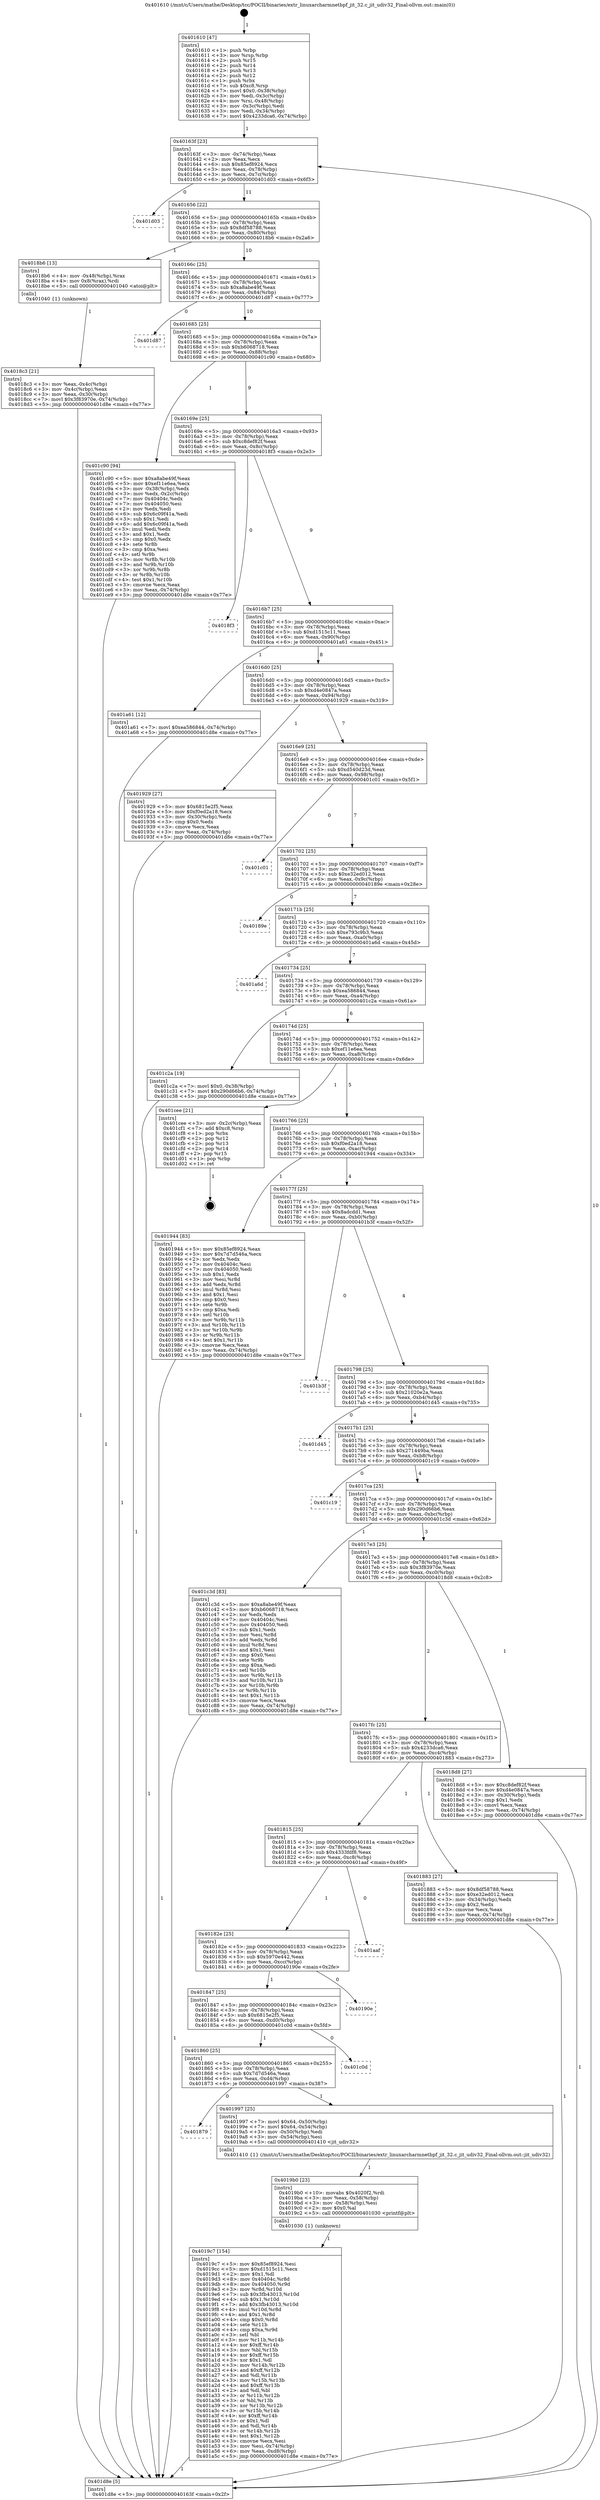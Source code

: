 digraph "0x401610" {
  label = "0x401610 (/mnt/c/Users/mathe/Desktop/tcc/POCII/binaries/extr_linuxarcharmnetbpf_jit_32.c_jit_udiv32_Final-ollvm.out::main(0))"
  labelloc = "t"
  node[shape=record]

  Entry [label="",width=0.3,height=0.3,shape=circle,fillcolor=black,style=filled]
  "0x40163f" [label="{
     0x40163f [23]\l
     | [instrs]\l
     &nbsp;&nbsp;0x40163f \<+3\>: mov -0x74(%rbp),%eax\l
     &nbsp;&nbsp;0x401642 \<+2\>: mov %eax,%ecx\l
     &nbsp;&nbsp;0x401644 \<+6\>: sub $0x85ef8924,%ecx\l
     &nbsp;&nbsp;0x40164a \<+3\>: mov %eax,-0x78(%rbp)\l
     &nbsp;&nbsp;0x40164d \<+3\>: mov %ecx,-0x7c(%rbp)\l
     &nbsp;&nbsp;0x401650 \<+6\>: je 0000000000401d03 \<main+0x6f3\>\l
  }"]
  "0x401d03" [label="{
     0x401d03\l
  }", style=dashed]
  "0x401656" [label="{
     0x401656 [22]\l
     | [instrs]\l
     &nbsp;&nbsp;0x401656 \<+5\>: jmp 000000000040165b \<main+0x4b\>\l
     &nbsp;&nbsp;0x40165b \<+3\>: mov -0x78(%rbp),%eax\l
     &nbsp;&nbsp;0x40165e \<+5\>: sub $0x8df58788,%eax\l
     &nbsp;&nbsp;0x401663 \<+3\>: mov %eax,-0x80(%rbp)\l
     &nbsp;&nbsp;0x401666 \<+6\>: je 00000000004018b6 \<main+0x2a6\>\l
  }"]
  Exit [label="",width=0.3,height=0.3,shape=circle,fillcolor=black,style=filled,peripheries=2]
  "0x4018b6" [label="{
     0x4018b6 [13]\l
     | [instrs]\l
     &nbsp;&nbsp;0x4018b6 \<+4\>: mov -0x48(%rbp),%rax\l
     &nbsp;&nbsp;0x4018ba \<+4\>: mov 0x8(%rax),%rdi\l
     &nbsp;&nbsp;0x4018be \<+5\>: call 0000000000401040 \<atoi@plt\>\l
     | [calls]\l
     &nbsp;&nbsp;0x401040 \{1\} (unknown)\l
  }"]
  "0x40166c" [label="{
     0x40166c [25]\l
     | [instrs]\l
     &nbsp;&nbsp;0x40166c \<+5\>: jmp 0000000000401671 \<main+0x61\>\l
     &nbsp;&nbsp;0x401671 \<+3\>: mov -0x78(%rbp),%eax\l
     &nbsp;&nbsp;0x401674 \<+5\>: sub $0xa8abe49f,%eax\l
     &nbsp;&nbsp;0x401679 \<+6\>: mov %eax,-0x84(%rbp)\l
     &nbsp;&nbsp;0x40167f \<+6\>: je 0000000000401d87 \<main+0x777\>\l
  }"]
  "0x4019c7" [label="{
     0x4019c7 [154]\l
     | [instrs]\l
     &nbsp;&nbsp;0x4019c7 \<+5\>: mov $0x85ef8924,%esi\l
     &nbsp;&nbsp;0x4019cc \<+5\>: mov $0xd1515c11,%ecx\l
     &nbsp;&nbsp;0x4019d1 \<+2\>: mov $0x1,%dl\l
     &nbsp;&nbsp;0x4019d3 \<+8\>: mov 0x40404c,%r8d\l
     &nbsp;&nbsp;0x4019db \<+8\>: mov 0x404050,%r9d\l
     &nbsp;&nbsp;0x4019e3 \<+3\>: mov %r8d,%r10d\l
     &nbsp;&nbsp;0x4019e6 \<+7\>: sub $0x3fb43013,%r10d\l
     &nbsp;&nbsp;0x4019ed \<+4\>: sub $0x1,%r10d\l
     &nbsp;&nbsp;0x4019f1 \<+7\>: add $0x3fb43013,%r10d\l
     &nbsp;&nbsp;0x4019f8 \<+4\>: imul %r10d,%r8d\l
     &nbsp;&nbsp;0x4019fc \<+4\>: and $0x1,%r8d\l
     &nbsp;&nbsp;0x401a00 \<+4\>: cmp $0x0,%r8d\l
     &nbsp;&nbsp;0x401a04 \<+4\>: sete %r11b\l
     &nbsp;&nbsp;0x401a08 \<+4\>: cmp $0xa,%r9d\l
     &nbsp;&nbsp;0x401a0c \<+3\>: setl %bl\l
     &nbsp;&nbsp;0x401a0f \<+3\>: mov %r11b,%r14b\l
     &nbsp;&nbsp;0x401a12 \<+4\>: xor $0xff,%r14b\l
     &nbsp;&nbsp;0x401a16 \<+3\>: mov %bl,%r15b\l
     &nbsp;&nbsp;0x401a19 \<+4\>: xor $0xff,%r15b\l
     &nbsp;&nbsp;0x401a1d \<+3\>: xor $0x1,%dl\l
     &nbsp;&nbsp;0x401a20 \<+3\>: mov %r14b,%r12b\l
     &nbsp;&nbsp;0x401a23 \<+4\>: and $0xff,%r12b\l
     &nbsp;&nbsp;0x401a27 \<+3\>: and %dl,%r11b\l
     &nbsp;&nbsp;0x401a2a \<+3\>: mov %r15b,%r13b\l
     &nbsp;&nbsp;0x401a2d \<+4\>: and $0xff,%r13b\l
     &nbsp;&nbsp;0x401a31 \<+2\>: and %dl,%bl\l
     &nbsp;&nbsp;0x401a33 \<+3\>: or %r11b,%r12b\l
     &nbsp;&nbsp;0x401a36 \<+3\>: or %bl,%r13b\l
     &nbsp;&nbsp;0x401a39 \<+3\>: xor %r13b,%r12b\l
     &nbsp;&nbsp;0x401a3c \<+3\>: or %r15b,%r14b\l
     &nbsp;&nbsp;0x401a3f \<+4\>: xor $0xff,%r14b\l
     &nbsp;&nbsp;0x401a43 \<+3\>: or $0x1,%dl\l
     &nbsp;&nbsp;0x401a46 \<+3\>: and %dl,%r14b\l
     &nbsp;&nbsp;0x401a49 \<+3\>: or %r14b,%r12b\l
     &nbsp;&nbsp;0x401a4c \<+4\>: test $0x1,%r12b\l
     &nbsp;&nbsp;0x401a50 \<+3\>: cmovne %ecx,%esi\l
     &nbsp;&nbsp;0x401a53 \<+3\>: mov %esi,-0x74(%rbp)\l
     &nbsp;&nbsp;0x401a56 \<+6\>: mov %eax,-0xd8(%rbp)\l
     &nbsp;&nbsp;0x401a5c \<+5\>: jmp 0000000000401d8e \<main+0x77e\>\l
  }"]
  "0x401d87" [label="{
     0x401d87\l
  }", style=dashed]
  "0x401685" [label="{
     0x401685 [25]\l
     | [instrs]\l
     &nbsp;&nbsp;0x401685 \<+5\>: jmp 000000000040168a \<main+0x7a\>\l
     &nbsp;&nbsp;0x40168a \<+3\>: mov -0x78(%rbp),%eax\l
     &nbsp;&nbsp;0x40168d \<+5\>: sub $0xb6068718,%eax\l
     &nbsp;&nbsp;0x401692 \<+6\>: mov %eax,-0x88(%rbp)\l
     &nbsp;&nbsp;0x401698 \<+6\>: je 0000000000401c90 \<main+0x680\>\l
  }"]
  "0x4019b0" [label="{
     0x4019b0 [23]\l
     | [instrs]\l
     &nbsp;&nbsp;0x4019b0 \<+10\>: movabs $0x4020f2,%rdi\l
     &nbsp;&nbsp;0x4019ba \<+3\>: mov %eax,-0x58(%rbp)\l
     &nbsp;&nbsp;0x4019bd \<+3\>: mov -0x58(%rbp),%esi\l
     &nbsp;&nbsp;0x4019c0 \<+2\>: mov $0x0,%al\l
     &nbsp;&nbsp;0x4019c2 \<+5\>: call 0000000000401030 \<printf@plt\>\l
     | [calls]\l
     &nbsp;&nbsp;0x401030 \{1\} (unknown)\l
  }"]
  "0x401c90" [label="{
     0x401c90 [94]\l
     | [instrs]\l
     &nbsp;&nbsp;0x401c90 \<+5\>: mov $0xa8abe49f,%eax\l
     &nbsp;&nbsp;0x401c95 \<+5\>: mov $0xef11e6ea,%ecx\l
     &nbsp;&nbsp;0x401c9a \<+3\>: mov -0x38(%rbp),%edx\l
     &nbsp;&nbsp;0x401c9d \<+3\>: mov %edx,-0x2c(%rbp)\l
     &nbsp;&nbsp;0x401ca0 \<+7\>: mov 0x40404c,%edx\l
     &nbsp;&nbsp;0x401ca7 \<+7\>: mov 0x404050,%esi\l
     &nbsp;&nbsp;0x401cae \<+2\>: mov %edx,%edi\l
     &nbsp;&nbsp;0x401cb0 \<+6\>: sub $0x6c09f41a,%edi\l
     &nbsp;&nbsp;0x401cb6 \<+3\>: sub $0x1,%edi\l
     &nbsp;&nbsp;0x401cb9 \<+6\>: add $0x6c09f41a,%edi\l
     &nbsp;&nbsp;0x401cbf \<+3\>: imul %edi,%edx\l
     &nbsp;&nbsp;0x401cc2 \<+3\>: and $0x1,%edx\l
     &nbsp;&nbsp;0x401cc5 \<+3\>: cmp $0x0,%edx\l
     &nbsp;&nbsp;0x401cc8 \<+4\>: sete %r8b\l
     &nbsp;&nbsp;0x401ccc \<+3\>: cmp $0xa,%esi\l
     &nbsp;&nbsp;0x401ccf \<+4\>: setl %r9b\l
     &nbsp;&nbsp;0x401cd3 \<+3\>: mov %r8b,%r10b\l
     &nbsp;&nbsp;0x401cd6 \<+3\>: and %r9b,%r10b\l
     &nbsp;&nbsp;0x401cd9 \<+3\>: xor %r9b,%r8b\l
     &nbsp;&nbsp;0x401cdc \<+3\>: or %r8b,%r10b\l
     &nbsp;&nbsp;0x401cdf \<+4\>: test $0x1,%r10b\l
     &nbsp;&nbsp;0x401ce3 \<+3\>: cmovne %ecx,%eax\l
     &nbsp;&nbsp;0x401ce6 \<+3\>: mov %eax,-0x74(%rbp)\l
     &nbsp;&nbsp;0x401ce9 \<+5\>: jmp 0000000000401d8e \<main+0x77e\>\l
  }"]
  "0x40169e" [label="{
     0x40169e [25]\l
     | [instrs]\l
     &nbsp;&nbsp;0x40169e \<+5\>: jmp 00000000004016a3 \<main+0x93\>\l
     &nbsp;&nbsp;0x4016a3 \<+3\>: mov -0x78(%rbp),%eax\l
     &nbsp;&nbsp;0x4016a6 \<+5\>: sub $0xc8def82f,%eax\l
     &nbsp;&nbsp;0x4016ab \<+6\>: mov %eax,-0x8c(%rbp)\l
     &nbsp;&nbsp;0x4016b1 \<+6\>: je 00000000004018f3 \<main+0x2e3\>\l
  }"]
  "0x401879" [label="{
     0x401879\l
  }", style=dashed]
  "0x4018f3" [label="{
     0x4018f3\l
  }", style=dashed]
  "0x4016b7" [label="{
     0x4016b7 [25]\l
     | [instrs]\l
     &nbsp;&nbsp;0x4016b7 \<+5\>: jmp 00000000004016bc \<main+0xac\>\l
     &nbsp;&nbsp;0x4016bc \<+3\>: mov -0x78(%rbp),%eax\l
     &nbsp;&nbsp;0x4016bf \<+5\>: sub $0xd1515c11,%eax\l
     &nbsp;&nbsp;0x4016c4 \<+6\>: mov %eax,-0x90(%rbp)\l
     &nbsp;&nbsp;0x4016ca \<+6\>: je 0000000000401a61 \<main+0x451\>\l
  }"]
  "0x401997" [label="{
     0x401997 [25]\l
     | [instrs]\l
     &nbsp;&nbsp;0x401997 \<+7\>: movl $0x64,-0x50(%rbp)\l
     &nbsp;&nbsp;0x40199e \<+7\>: movl $0x64,-0x54(%rbp)\l
     &nbsp;&nbsp;0x4019a5 \<+3\>: mov -0x50(%rbp),%edi\l
     &nbsp;&nbsp;0x4019a8 \<+3\>: mov -0x54(%rbp),%esi\l
     &nbsp;&nbsp;0x4019ab \<+5\>: call 0000000000401410 \<jit_udiv32\>\l
     | [calls]\l
     &nbsp;&nbsp;0x401410 \{1\} (/mnt/c/Users/mathe/Desktop/tcc/POCII/binaries/extr_linuxarcharmnetbpf_jit_32.c_jit_udiv32_Final-ollvm.out::jit_udiv32)\l
  }"]
  "0x401a61" [label="{
     0x401a61 [12]\l
     | [instrs]\l
     &nbsp;&nbsp;0x401a61 \<+7\>: movl $0xea586844,-0x74(%rbp)\l
     &nbsp;&nbsp;0x401a68 \<+5\>: jmp 0000000000401d8e \<main+0x77e\>\l
  }"]
  "0x4016d0" [label="{
     0x4016d0 [25]\l
     | [instrs]\l
     &nbsp;&nbsp;0x4016d0 \<+5\>: jmp 00000000004016d5 \<main+0xc5\>\l
     &nbsp;&nbsp;0x4016d5 \<+3\>: mov -0x78(%rbp),%eax\l
     &nbsp;&nbsp;0x4016d8 \<+5\>: sub $0xd4e0847a,%eax\l
     &nbsp;&nbsp;0x4016dd \<+6\>: mov %eax,-0x94(%rbp)\l
     &nbsp;&nbsp;0x4016e3 \<+6\>: je 0000000000401929 \<main+0x319\>\l
  }"]
  "0x401860" [label="{
     0x401860 [25]\l
     | [instrs]\l
     &nbsp;&nbsp;0x401860 \<+5\>: jmp 0000000000401865 \<main+0x255\>\l
     &nbsp;&nbsp;0x401865 \<+3\>: mov -0x78(%rbp),%eax\l
     &nbsp;&nbsp;0x401868 \<+5\>: sub $0x7d7d546a,%eax\l
     &nbsp;&nbsp;0x40186d \<+6\>: mov %eax,-0xd4(%rbp)\l
     &nbsp;&nbsp;0x401873 \<+6\>: je 0000000000401997 \<main+0x387\>\l
  }"]
  "0x401929" [label="{
     0x401929 [27]\l
     | [instrs]\l
     &nbsp;&nbsp;0x401929 \<+5\>: mov $0x6815e2f5,%eax\l
     &nbsp;&nbsp;0x40192e \<+5\>: mov $0xf0ed2a18,%ecx\l
     &nbsp;&nbsp;0x401933 \<+3\>: mov -0x30(%rbp),%edx\l
     &nbsp;&nbsp;0x401936 \<+3\>: cmp $0x0,%edx\l
     &nbsp;&nbsp;0x401939 \<+3\>: cmove %ecx,%eax\l
     &nbsp;&nbsp;0x40193c \<+3\>: mov %eax,-0x74(%rbp)\l
     &nbsp;&nbsp;0x40193f \<+5\>: jmp 0000000000401d8e \<main+0x77e\>\l
  }"]
  "0x4016e9" [label="{
     0x4016e9 [25]\l
     | [instrs]\l
     &nbsp;&nbsp;0x4016e9 \<+5\>: jmp 00000000004016ee \<main+0xde\>\l
     &nbsp;&nbsp;0x4016ee \<+3\>: mov -0x78(%rbp),%eax\l
     &nbsp;&nbsp;0x4016f1 \<+5\>: sub $0xd540d23d,%eax\l
     &nbsp;&nbsp;0x4016f6 \<+6\>: mov %eax,-0x98(%rbp)\l
     &nbsp;&nbsp;0x4016fc \<+6\>: je 0000000000401c01 \<main+0x5f1\>\l
  }"]
  "0x401c0d" [label="{
     0x401c0d\l
  }", style=dashed]
  "0x401c01" [label="{
     0x401c01\l
  }", style=dashed]
  "0x401702" [label="{
     0x401702 [25]\l
     | [instrs]\l
     &nbsp;&nbsp;0x401702 \<+5\>: jmp 0000000000401707 \<main+0xf7\>\l
     &nbsp;&nbsp;0x401707 \<+3\>: mov -0x78(%rbp),%eax\l
     &nbsp;&nbsp;0x40170a \<+5\>: sub $0xe32ed012,%eax\l
     &nbsp;&nbsp;0x40170f \<+6\>: mov %eax,-0x9c(%rbp)\l
     &nbsp;&nbsp;0x401715 \<+6\>: je 000000000040189e \<main+0x28e\>\l
  }"]
  "0x401847" [label="{
     0x401847 [25]\l
     | [instrs]\l
     &nbsp;&nbsp;0x401847 \<+5\>: jmp 000000000040184c \<main+0x23c\>\l
     &nbsp;&nbsp;0x40184c \<+3\>: mov -0x78(%rbp),%eax\l
     &nbsp;&nbsp;0x40184f \<+5\>: sub $0x6815e2f5,%eax\l
     &nbsp;&nbsp;0x401854 \<+6\>: mov %eax,-0xd0(%rbp)\l
     &nbsp;&nbsp;0x40185a \<+6\>: je 0000000000401c0d \<main+0x5fd\>\l
  }"]
  "0x40189e" [label="{
     0x40189e\l
  }", style=dashed]
  "0x40171b" [label="{
     0x40171b [25]\l
     | [instrs]\l
     &nbsp;&nbsp;0x40171b \<+5\>: jmp 0000000000401720 \<main+0x110\>\l
     &nbsp;&nbsp;0x401720 \<+3\>: mov -0x78(%rbp),%eax\l
     &nbsp;&nbsp;0x401723 \<+5\>: sub $0xe793c9b3,%eax\l
     &nbsp;&nbsp;0x401728 \<+6\>: mov %eax,-0xa0(%rbp)\l
     &nbsp;&nbsp;0x40172e \<+6\>: je 0000000000401a6d \<main+0x45d\>\l
  }"]
  "0x40190e" [label="{
     0x40190e\l
  }", style=dashed]
  "0x401a6d" [label="{
     0x401a6d\l
  }", style=dashed]
  "0x401734" [label="{
     0x401734 [25]\l
     | [instrs]\l
     &nbsp;&nbsp;0x401734 \<+5\>: jmp 0000000000401739 \<main+0x129\>\l
     &nbsp;&nbsp;0x401739 \<+3\>: mov -0x78(%rbp),%eax\l
     &nbsp;&nbsp;0x40173c \<+5\>: sub $0xea586844,%eax\l
     &nbsp;&nbsp;0x401741 \<+6\>: mov %eax,-0xa4(%rbp)\l
     &nbsp;&nbsp;0x401747 \<+6\>: je 0000000000401c2a \<main+0x61a\>\l
  }"]
  "0x40182e" [label="{
     0x40182e [25]\l
     | [instrs]\l
     &nbsp;&nbsp;0x40182e \<+5\>: jmp 0000000000401833 \<main+0x223\>\l
     &nbsp;&nbsp;0x401833 \<+3\>: mov -0x78(%rbp),%eax\l
     &nbsp;&nbsp;0x401836 \<+5\>: sub $0x5970e442,%eax\l
     &nbsp;&nbsp;0x40183b \<+6\>: mov %eax,-0xcc(%rbp)\l
     &nbsp;&nbsp;0x401841 \<+6\>: je 000000000040190e \<main+0x2fe\>\l
  }"]
  "0x401c2a" [label="{
     0x401c2a [19]\l
     | [instrs]\l
     &nbsp;&nbsp;0x401c2a \<+7\>: movl $0x0,-0x38(%rbp)\l
     &nbsp;&nbsp;0x401c31 \<+7\>: movl $0x290d66b6,-0x74(%rbp)\l
     &nbsp;&nbsp;0x401c38 \<+5\>: jmp 0000000000401d8e \<main+0x77e\>\l
  }"]
  "0x40174d" [label="{
     0x40174d [25]\l
     | [instrs]\l
     &nbsp;&nbsp;0x40174d \<+5\>: jmp 0000000000401752 \<main+0x142\>\l
     &nbsp;&nbsp;0x401752 \<+3\>: mov -0x78(%rbp),%eax\l
     &nbsp;&nbsp;0x401755 \<+5\>: sub $0xef11e6ea,%eax\l
     &nbsp;&nbsp;0x40175a \<+6\>: mov %eax,-0xa8(%rbp)\l
     &nbsp;&nbsp;0x401760 \<+6\>: je 0000000000401cee \<main+0x6de\>\l
  }"]
  "0x401aaf" [label="{
     0x401aaf\l
  }", style=dashed]
  "0x401cee" [label="{
     0x401cee [21]\l
     | [instrs]\l
     &nbsp;&nbsp;0x401cee \<+3\>: mov -0x2c(%rbp),%eax\l
     &nbsp;&nbsp;0x401cf1 \<+7\>: add $0xc8,%rsp\l
     &nbsp;&nbsp;0x401cf8 \<+1\>: pop %rbx\l
     &nbsp;&nbsp;0x401cf9 \<+2\>: pop %r12\l
     &nbsp;&nbsp;0x401cfb \<+2\>: pop %r13\l
     &nbsp;&nbsp;0x401cfd \<+2\>: pop %r14\l
     &nbsp;&nbsp;0x401cff \<+2\>: pop %r15\l
     &nbsp;&nbsp;0x401d01 \<+1\>: pop %rbp\l
     &nbsp;&nbsp;0x401d02 \<+1\>: ret\l
  }"]
  "0x401766" [label="{
     0x401766 [25]\l
     | [instrs]\l
     &nbsp;&nbsp;0x401766 \<+5\>: jmp 000000000040176b \<main+0x15b\>\l
     &nbsp;&nbsp;0x40176b \<+3\>: mov -0x78(%rbp),%eax\l
     &nbsp;&nbsp;0x40176e \<+5\>: sub $0xf0ed2a18,%eax\l
     &nbsp;&nbsp;0x401773 \<+6\>: mov %eax,-0xac(%rbp)\l
     &nbsp;&nbsp;0x401779 \<+6\>: je 0000000000401944 \<main+0x334\>\l
  }"]
  "0x4018c3" [label="{
     0x4018c3 [21]\l
     | [instrs]\l
     &nbsp;&nbsp;0x4018c3 \<+3\>: mov %eax,-0x4c(%rbp)\l
     &nbsp;&nbsp;0x4018c6 \<+3\>: mov -0x4c(%rbp),%eax\l
     &nbsp;&nbsp;0x4018c9 \<+3\>: mov %eax,-0x30(%rbp)\l
     &nbsp;&nbsp;0x4018cc \<+7\>: movl $0x3f83970e,-0x74(%rbp)\l
     &nbsp;&nbsp;0x4018d3 \<+5\>: jmp 0000000000401d8e \<main+0x77e\>\l
  }"]
  "0x401944" [label="{
     0x401944 [83]\l
     | [instrs]\l
     &nbsp;&nbsp;0x401944 \<+5\>: mov $0x85ef8924,%eax\l
     &nbsp;&nbsp;0x401949 \<+5\>: mov $0x7d7d546a,%ecx\l
     &nbsp;&nbsp;0x40194e \<+2\>: xor %edx,%edx\l
     &nbsp;&nbsp;0x401950 \<+7\>: mov 0x40404c,%esi\l
     &nbsp;&nbsp;0x401957 \<+7\>: mov 0x404050,%edi\l
     &nbsp;&nbsp;0x40195e \<+3\>: sub $0x1,%edx\l
     &nbsp;&nbsp;0x401961 \<+3\>: mov %esi,%r8d\l
     &nbsp;&nbsp;0x401964 \<+3\>: add %edx,%r8d\l
     &nbsp;&nbsp;0x401967 \<+4\>: imul %r8d,%esi\l
     &nbsp;&nbsp;0x40196b \<+3\>: and $0x1,%esi\l
     &nbsp;&nbsp;0x40196e \<+3\>: cmp $0x0,%esi\l
     &nbsp;&nbsp;0x401971 \<+4\>: sete %r9b\l
     &nbsp;&nbsp;0x401975 \<+3\>: cmp $0xa,%edi\l
     &nbsp;&nbsp;0x401978 \<+4\>: setl %r10b\l
     &nbsp;&nbsp;0x40197c \<+3\>: mov %r9b,%r11b\l
     &nbsp;&nbsp;0x40197f \<+3\>: and %r10b,%r11b\l
     &nbsp;&nbsp;0x401982 \<+3\>: xor %r10b,%r9b\l
     &nbsp;&nbsp;0x401985 \<+3\>: or %r9b,%r11b\l
     &nbsp;&nbsp;0x401988 \<+4\>: test $0x1,%r11b\l
     &nbsp;&nbsp;0x40198c \<+3\>: cmovne %ecx,%eax\l
     &nbsp;&nbsp;0x40198f \<+3\>: mov %eax,-0x74(%rbp)\l
     &nbsp;&nbsp;0x401992 \<+5\>: jmp 0000000000401d8e \<main+0x77e\>\l
  }"]
  "0x40177f" [label="{
     0x40177f [25]\l
     | [instrs]\l
     &nbsp;&nbsp;0x40177f \<+5\>: jmp 0000000000401784 \<main+0x174\>\l
     &nbsp;&nbsp;0x401784 \<+3\>: mov -0x78(%rbp),%eax\l
     &nbsp;&nbsp;0x401787 \<+5\>: sub $0x8adcdd1,%eax\l
     &nbsp;&nbsp;0x40178c \<+6\>: mov %eax,-0xb0(%rbp)\l
     &nbsp;&nbsp;0x401792 \<+6\>: je 0000000000401b3f \<main+0x52f\>\l
  }"]
  "0x401610" [label="{
     0x401610 [47]\l
     | [instrs]\l
     &nbsp;&nbsp;0x401610 \<+1\>: push %rbp\l
     &nbsp;&nbsp;0x401611 \<+3\>: mov %rsp,%rbp\l
     &nbsp;&nbsp;0x401614 \<+2\>: push %r15\l
     &nbsp;&nbsp;0x401616 \<+2\>: push %r14\l
     &nbsp;&nbsp;0x401618 \<+2\>: push %r13\l
     &nbsp;&nbsp;0x40161a \<+2\>: push %r12\l
     &nbsp;&nbsp;0x40161c \<+1\>: push %rbx\l
     &nbsp;&nbsp;0x40161d \<+7\>: sub $0xc8,%rsp\l
     &nbsp;&nbsp;0x401624 \<+7\>: movl $0x0,-0x38(%rbp)\l
     &nbsp;&nbsp;0x40162b \<+3\>: mov %edi,-0x3c(%rbp)\l
     &nbsp;&nbsp;0x40162e \<+4\>: mov %rsi,-0x48(%rbp)\l
     &nbsp;&nbsp;0x401632 \<+3\>: mov -0x3c(%rbp),%edi\l
     &nbsp;&nbsp;0x401635 \<+3\>: mov %edi,-0x34(%rbp)\l
     &nbsp;&nbsp;0x401638 \<+7\>: movl $0x4233dca6,-0x74(%rbp)\l
  }"]
  "0x401b3f" [label="{
     0x401b3f\l
  }", style=dashed]
  "0x401798" [label="{
     0x401798 [25]\l
     | [instrs]\l
     &nbsp;&nbsp;0x401798 \<+5\>: jmp 000000000040179d \<main+0x18d\>\l
     &nbsp;&nbsp;0x40179d \<+3\>: mov -0x78(%rbp),%eax\l
     &nbsp;&nbsp;0x4017a0 \<+5\>: sub $0x21020e2a,%eax\l
     &nbsp;&nbsp;0x4017a5 \<+6\>: mov %eax,-0xb4(%rbp)\l
     &nbsp;&nbsp;0x4017ab \<+6\>: je 0000000000401d45 \<main+0x735\>\l
  }"]
  "0x401d8e" [label="{
     0x401d8e [5]\l
     | [instrs]\l
     &nbsp;&nbsp;0x401d8e \<+5\>: jmp 000000000040163f \<main+0x2f\>\l
  }"]
  "0x401d45" [label="{
     0x401d45\l
  }", style=dashed]
  "0x4017b1" [label="{
     0x4017b1 [25]\l
     | [instrs]\l
     &nbsp;&nbsp;0x4017b1 \<+5\>: jmp 00000000004017b6 \<main+0x1a6\>\l
     &nbsp;&nbsp;0x4017b6 \<+3\>: mov -0x78(%rbp),%eax\l
     &nbsp;&nbsp;0x4017b9 \<+5\>: sub $0x271449ba,%eax\l
     &nbsp;&nbsp;0x4017be \<+6\>: mov %eax,-0xb8(%rbp)\l
     &nbsp;&nbsp;0x4017c4 \<+6\>: je 0000000000401c19 \<main+0x609\>\l
  }"]
  "0x401815" [label="{
     0x401815 [25]\l
     | [instrs]\l
     &nbsp;&nbsp;0x401815 \<+5\>: jmp 000000000040181a \<main+0x20a\>\l
     &nbsp;&nbsp;0x40181a \<+3\>: mov -0x78(%rbp),%eax\l
     &nbsp;&nbsp;0x40181d \<+5\>: sub $0x4333fdf8,%eax\l
     &nbsp;&nbsp;0x401822 \<+6\>: mov %eax,-0xc8(%rbp)\l
     &nbsp;&nbsp;0x401828 \<+6\>: je 0000000000401aaf \<main+0x49f\>\l
  }"]
  "0x401c19" [label="{
     0x401c19\l
  }", style=dashed]
  "0x4017ca" [label="{
     0x4017ca [25]\l
     | [instrs]\l
     &nbsp;&nbsp;0x4017ca \<+5\>: jmp 00000000004017cf \<main+0x1bf\>\l
     &nbsp;&nbsp;0x4017cf \<+3\>: mov -0x78(%rbp),%eax\l
     &nbsp;&nbsp;0x4017d2 \<+5\>: sub $0x290d66b6,%eax\l
     &nbsp;&nbsp;0x4017d7 \<+6\>: mov %eax,-0xbc(%rbp)\l
     &nbsp;&nbsp;0x4017dd \<+6\>: je 0000000000401c3d \<main+0x62d\>\l
  }"]
  "0x401883" [label="{
     0x401883 [27]\l
     | [instrs]\l
     &nbsp;&nbsp;0x401883 \<+5\>: mov $0x8df58788,%eax\l
     &nbsp;&nbsp;0x401888 \<+5\>: mov $0xe32ed012,%ecx\l
     &nbsp;&nbsp;0x40188d \<+3\>: mov -0x34(%rbp),%edx\l
     &nbsp;&nbsp;0x401890 \<+3\>: cmp $0x2,%edx\l
     &nbsp;&nbsp;0x401893 \<+3\>: cmovne %ecx,%eax\l
     &nbsp;&nbsp;0x401896 \<+3\>: mov %eax,-0x74(%rbp)\l
     &nbsp;&nbsp;0x401899 \<+5\>: jmp 0000000000401d8e \<main+0x77e\>\l
  }"]
  "0x401c3d" [label="{
     0x401c3d [83]\l
     | [instrs]\l
     &nbsp;&nbsp;0x401c3d \<+5\>: mov $0xa8abe49f,%eax\l
     &nbsp;&nbsp;0x401c42 \<+5\>: mov $0xb6068718,%ecx\l
     &nbsp;&nbsp;0x401c47 \<+2\>: xor %edx,%edx\l
     &nbsp;&nbsp;0x401c49 \<+7\>: mov 0x40404c,%esi\l
     &nbsp;&nbsp;0x401c50 \<+7\>: mov 0x404050,%edi\l
     &nbsp;&nbsp;0x401c57 \<+3\>: sub $0x1,%edx\l
     &nbsp;&nbsp;0x401c5a \<+3\>: mov %esi,%r8d\l
     &nbsp;&nbsp;0x401c5d \<+3\>: add %edx,%r8d\l
     &nbsp;&nbsp;0x401c60 \<+4\>: imul %r8d,%esi\l
     &nbsp;&nbsp;0x401c64 \<+3\>: and $0x1,%esi\l
     &nbsp;&nbsp;0x401c67 \<+3\>: cmp $0x0,%esi\l
     &nbsp;&nbsp;0x401c6a \<+4\>: sete %r9b\l
     &nbsp;&nbsp;0x401c6e \<+3\>: cmp $0xa,%edi\l
     &nbsp;&nbsp;0x401c71 \<+4\>: setl %r10b\l
     &nbsp;&nbsp;0x401c75 \<+3\>: mov %r9b,%r11b\l
     &nbsp;&nbsp;0x401c78 \<+3\>: and %r10b,%r11b\l
     &nbsp;&nbsp;0x401c7b \<+3\>: xor %r10b,%r9b\l
     &nbsp;&nbsp;0x401c7e \<+3\>: or %r9b,%r11b\l
     &nbsp;&nbsp;0x401c81 \<+4\>: test $0x1,%r11b\l
     &nbsp;&nbsp;0x401c85 \<+3\>: cmovne %ecx,%eax\l
     &nbsp;&nbsp;0x401c88 \<+3\>: mov %eax,-0x74(%rbp)\l
     &nbsp;&nbsp;0x401c8b \<+5\>: jmp 0000000000401d8e \<main+0x77e\>\l
  }"]
  "0x4017e3" [label="{
     0x4017e3 [25]\l
     | [instrs]\l
     &nbsp;&nbsp;0x4017e3 \<+5\>: jmp 00000000004017e8 \<main+0x1d8\>\l
     &nbsp;&nbsp;0x4017e8 \<+3\>: mov -0x78(%rbp),%eax\l
     &nbsp;&nbsp;0x4017eb \<+5\>: sub $0x3f83970e,%eax\l
     &nbsp;&nbsp;0x4017f0 \<+6\>: mov %eax,-0xc0(%rbp)\l
     &nbsp;&nbsp;0x4017f6 \<+6\>: je 00000000004018d8 \<main+0x2c8\>\l
  }"]
  "0x4017fc" [label="{
     0x4017fc [25]\l
     | [instrs]\l
     &nbsp;&nbsp;0x4017fc \<+5\>: jmp 0000000000401801 \<main+0x1f1\>\l
     &nbsp;&nbsp;0x401801 \<+3\>: mov -0x78(%rbp),%eax\l
     &nbsp;&nbsp;0x401804 \<+5\>: sub $0x4233dca6,%eax\l
     &nbsp;&nbsp;0x401809 \<+6\>: mov %eax,-0xc4(%rbp)\l
     &nbsp;&nbsp;0x40180f \<+6\>: je 0000000000401883 \<main+0x273\>\l
  }"]
  "0x4018d8" [label="{
     0x4018d8 [27]\l
     | [instrs]\l
     &nbsp;&nbsp;0x4018d8 \<+5\>: mov $0xc8def82f,%eax\l
     &nbsp;&nbsp;0x4018dd \<+5\>: mov $0xd4e0847a,%ecx\l
     &nbsp;&nbsp;0x4018e2 \<+3\>: mov -0x30(%rbp),%edx\l
     &nbsp;&nbsp;0x4018e5 \<+3\>: cmp $0x1,%edx\l
     &nbsp;&nbsp;0x4018e8 \<+3\>: cmovl %ecx,%eax\l
     &nbsp;&nbsp;0x4018eb \<+3\>: mov %eax,-0x74(%rbp)\l
     &nbsp;&nbsp;0x4018ee \<+5\>: jmp 0000000000401d8e \<main+0x77e\>\l
  }"]
  Entry -> "0x401610" [label=" 1"]
  "0x40163f" -> "0x401d03" [label=" 0"]
  "0x40163f" -> "0x401656" [label=" 11"]
  "0x401cee" -> Exit [label=" 1"]
  "0x401656" -> "0x4018b6" [label=" 1"]
  "0x401656" -> "0x40166c" [label=" 10"]
  "0x401c90" -> "0x401d8e" [label=" 1"]
  "0x40166c" -> "0x401d87" [label=" 0"]
  "0x40166c" -> "0x401685" [label=" 10"]
  "0x401c3d" -> "0x401d8e" [label=" 1"]
  "0x401685" -> "0x401c90" [label=" 1"]
  "0x401685" -> "0x40169e" [label=" 9"]
  "0x401c2a" -> "0x401d8e" [label=" 1"]
  "0x40169e" -> "0x4018f3" [label=" 0"]
  "0x40169e" -> "0x4016b7" [label=" 9"]
  "0x401a61" -> "0x401d8e" [label=" 1"]
  "0x4016b7" -> "0x401a61" [label=" 1"]
  "0x4016b7" -> "0x4016d0" [label=" 8"]
  "0x4019c7" -> "0x401d8e" [label=" 1"]
  "0x4016d0" -> "0x401929" [label=" 1"]
  "0x4016d0" -> "0x4016e9" [label=" 7"]
  "0x401997" -> "0x4019b0" [label=" 1"]
  "0x4016e9" -> "0x401c01" [label=" 0"]
  "0x4016e9" -> "0x401702" [label=" 7"]
  "0x401860" -> "0x401879" [label=" 0"]
  "0x401702" -> "0x40189e" [label=" 0"]
  "0x401702" -> "0x40171b" [label=" 7"]
  "0x4019b0" -> "0x4019c7" [label=" 1"]
  "0x40171b" -> "0x401a6d" [label=" 0"]
  "0x40171b" -> "0x401734" [label=" 7"]
  "0x401847" -> "0x401860" [label=" 1"]
  "0x401734" -> "0x401c2a" [label=" 1"]
  "0x401734" -> "0x40174d" [label=" 6"]
  "0x401860" -> "0x401997" [label=" 1"]
  "0x40174d" -> "0x401cee" [label=" 1"]
  "0x40174d" -> "0x401766" [label=" 5"]
  "0x40182e" -> "0x401847" [label=" 1"]
  "0x401766" -> "0x401944" [label=" 1"]
  "0x401766" -> "0x40177f" [label=" 4"]
  "0x401847" -> "0x401c0d" [label=" 0"]
  "0x40177f" -> "0x401b3f" [label=" 0"]
  "0x40177f" -> "0x401798" [label=" 4"]
  "0x401815" -> "0x40182e" [label=" 1"]
  "0x401798" -> "0x401d45" [label=" 0"]
  "0x401798" -> "0x4017b1" [label=" 4"]
  "0x401815" -> "0x401aaf" [label=" 0"]
  "0x4017b1" -> "0x401c19" [label=" 0"]
  "0x4017b1" -> "0x4017ca" [label=" 4"]
  "0x40182e" -> "0x40190e" [label=" 0"]
  "0x4017ca" -> "0x401c3d" [label=" 1"]
  "0x4017ca" -> "0x4017e3" [label=" 3"]
  "0x401944" -> "0x401d8e" [label=" 1"]
  "0x4017e3" -> "0x4018d8" [label=" 1"]
  "0x4017e3" -> "0x4017fc" [label=" 2"]
  "0x401929" -> "0x401d8e" [label=" 1"]
  "0x4017fc" -> "0x401883" [label=" 1"]
  "0x4017fc" -> "0x401815" [label=" 1"]
  "0x401883" -> "0x401d8e" [label=" 1"]
  "0x401610" -> "0x40163f" [label=" 1"]
  "0x401d8e" -> "0x40163f" [label=" 10"]
  "0x4018b6" -> "0x4018c3" [label=" 1"]
  "0x4018c3" -> "0x401d8e" [label=" 1"]
  "0x4018d8" -> "0x401d8e" [label=" 1"]
}
